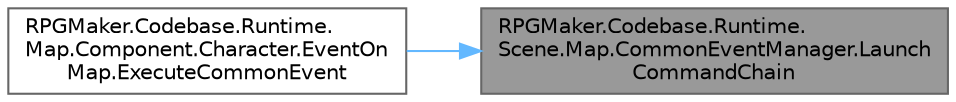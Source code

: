 digraph "RPGMaker.Codebase.Runtime.Scene.Map.CommonEventManager.LaunchCommandChain"
{
 // LATEX_PDF_SIZE
  bgcolor="transparent";
  edge [fontname=Helvetica,fontsize=10,labelfontname=Helvetica,labelfontsize=10];
  node [fontname=Helvetica,fontsize=10,shape=box,height=0.2,width=0.4];
  rankdir="RL";
  Node1 [id="Node000001",label="RPGMaker.Codebase.Runtime.\lScene.Map.CommonEventManager.Launch\lCommandChain",height=0.2,width=0.4,color="gray40", fillcolor="grey60", style="filled", fontcolor="black",tooltip="😁 コモンイベントを開始する 実行対象のidを受け取る"];
  Node1 -> Node2 [id="edge1_Node000001_Node000002",dir="back",color="steelblue1",style="solid",tooltip=" "];
  Node2 [id="Node000002",label="RPGMaker.Codebase.Runtime.\lMap.Component.Character.EventOn\lMap.ExecuteCommonEvent",height=0.2,width=0.4,color="grey40", fillcolor="white", style="filled",URL="$da/d39/class_r_p_g_maker_1_1_codebase_1_1_runtime_1_1_map_1_1_component_1_1_character_1_1_event_on_map.html#a9552dd0a307887ec4e6938df76cbd137",tooltip="😁 イベントを実行中に、コモンイベントを実行する場合の処理"];
}
